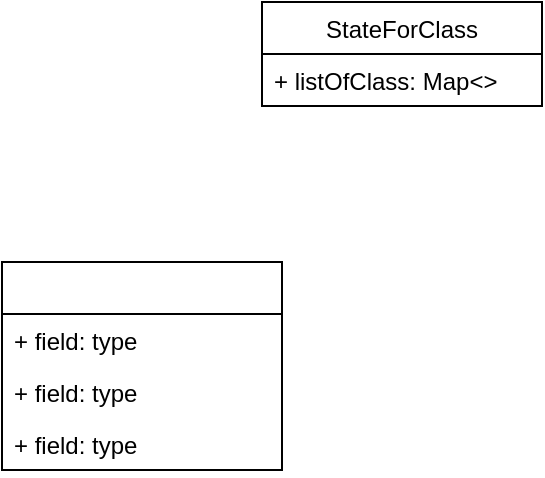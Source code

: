 <mxfile version="14.7.6" type="device"><diagram id="A3ilsIqGQ9LRLEWTYYvL" name="Page-1"><mxGraphModel dx="1422" dy="832" grid="1" gridSize="10" guides="1" tooltips="1" connect="1" arrows="1" fold="1" page="1" pageScale="1" pageWidth="827" pageHeight="1169" math="0" shadow="0"><root><mxCell id="0"/><mxCell id="1" parent="0"/><mxCell id="NgtjihC4lJwsEF_0ucEV-1" value="" style="swimlane;fontStyle=2;childLayout=stackLayout;horizontal=1;startSize=26;fillColor=none;horizontalStack=0;resizeParent=1;resizeParentMax=0;resizeLast=0;collapsible=1;marginBottom=0;" vertex="1" parent="1"><mxGeometry x="190" y="360" width="140" height="104" as="geometry"/></mxCell><mxCell id="NgtjihC4lJwsEF_0ucEV-2" value="+ field: type" style="text;strokeColor=none;fillColor=none;align=left;verticalAlign=top;spacingLeft=4;spacingRight=4;overflow=hidden;rotatable=0;points=[[0,0.5],[1,0.5]];portConstraint=eastwest;" vertex="1" parent="NgtjihC4lJwsEF_0ucEV-1"><mxGeometry y="26" width="140" height="26" as="geometry"/></mxCell><mxCell id="NgtjihC4lJwsEF_0ucEV-3" value="+ field: type" style="text;strokeColor=none;fillColor=none;align=left;verticalAlign=top;spacingLeft=4;spacingRight=4;overflow=hidden;rotatable=0;points=[[0,0.5],[1,0.5]];portConstraint=eastwest;" vertex="1" parent="NgtjihC4lJwsEF_0ucEV-1"><mxGeometry y="52" width="140" height="26" as="geometry"/></mxCell><mxCell id="NgtjihC4lJwsEF_0ucEV-4" value="+ field: type" style="text;strokeColor=none;fillColor=none;align=left;verticalAlign=top;spacingLeft=4;spacingRight=4;overflow=hidden;rotatable=0;points=[[0,0.5],[1,0.5]];portConstraint=eastwest;" vertex="1" parent="NgtjihC4lJwsEF_0ucEV-1"><mxGeometry y="78" width="140" height="26" as="geometry"/></mxCell><mxCell id="NgtjihC4lJwsEF_0ucEV-5" value="StateForClass" style="swimlane;fontStyle=0;childLayout=stackLayout;horizontal=1;startSize=26;fillColor=none;horizontalStack=0;resizeParent=1;resizeParentMax=0;resizeLast=0;collapsible=1;marginBottom=0;" vertex="1" parent="1"><mxGeometry x="320" y="230" width="140" height="52" as="geometry"/></mxCell><mxCell id="NgtjihC4lJwsEF_0ucEV-6" value="+ listOfClass: Map&lt;&gt;" style="text;strokeColor=none;fillColor=none;align=left;verticalAlign=top;spacingLeft=4;spacingRight=4;overflow=hidden;rotatable=0;points=[[0,0.5],[1,0.5]];portConstraint=eastwest;" vertex="1" parent="NgtjihC4lJwsEF_0ucEV-5"><mxGeometry y="26" width="140" height="26" as="geometry"/></mxCell></root></mxGraphModel></diagram></mxfile>